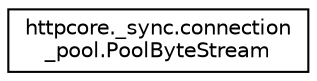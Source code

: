 digraph "Graphical Class Hierarchy"
{
 // LATEX_PDF_SIZE
  edge [fontname="Helvetica",fontsize="10",labelfontname="Helvetica",labelfontsize="10"];
  node [fontname="Helvetica",fontsize="10",shape=record];
  rankdir="LR";
  Node0 [label="httpcore._sync.connection\l_pool.PoolByteStream",height=0.2,width=0.4,color="black", fillcolor="white", style="filled",URL="$classhttpcore_1_1__sync_1_1connection__pool_1_1PoolByteStream.html",tooltip=" "];
}

